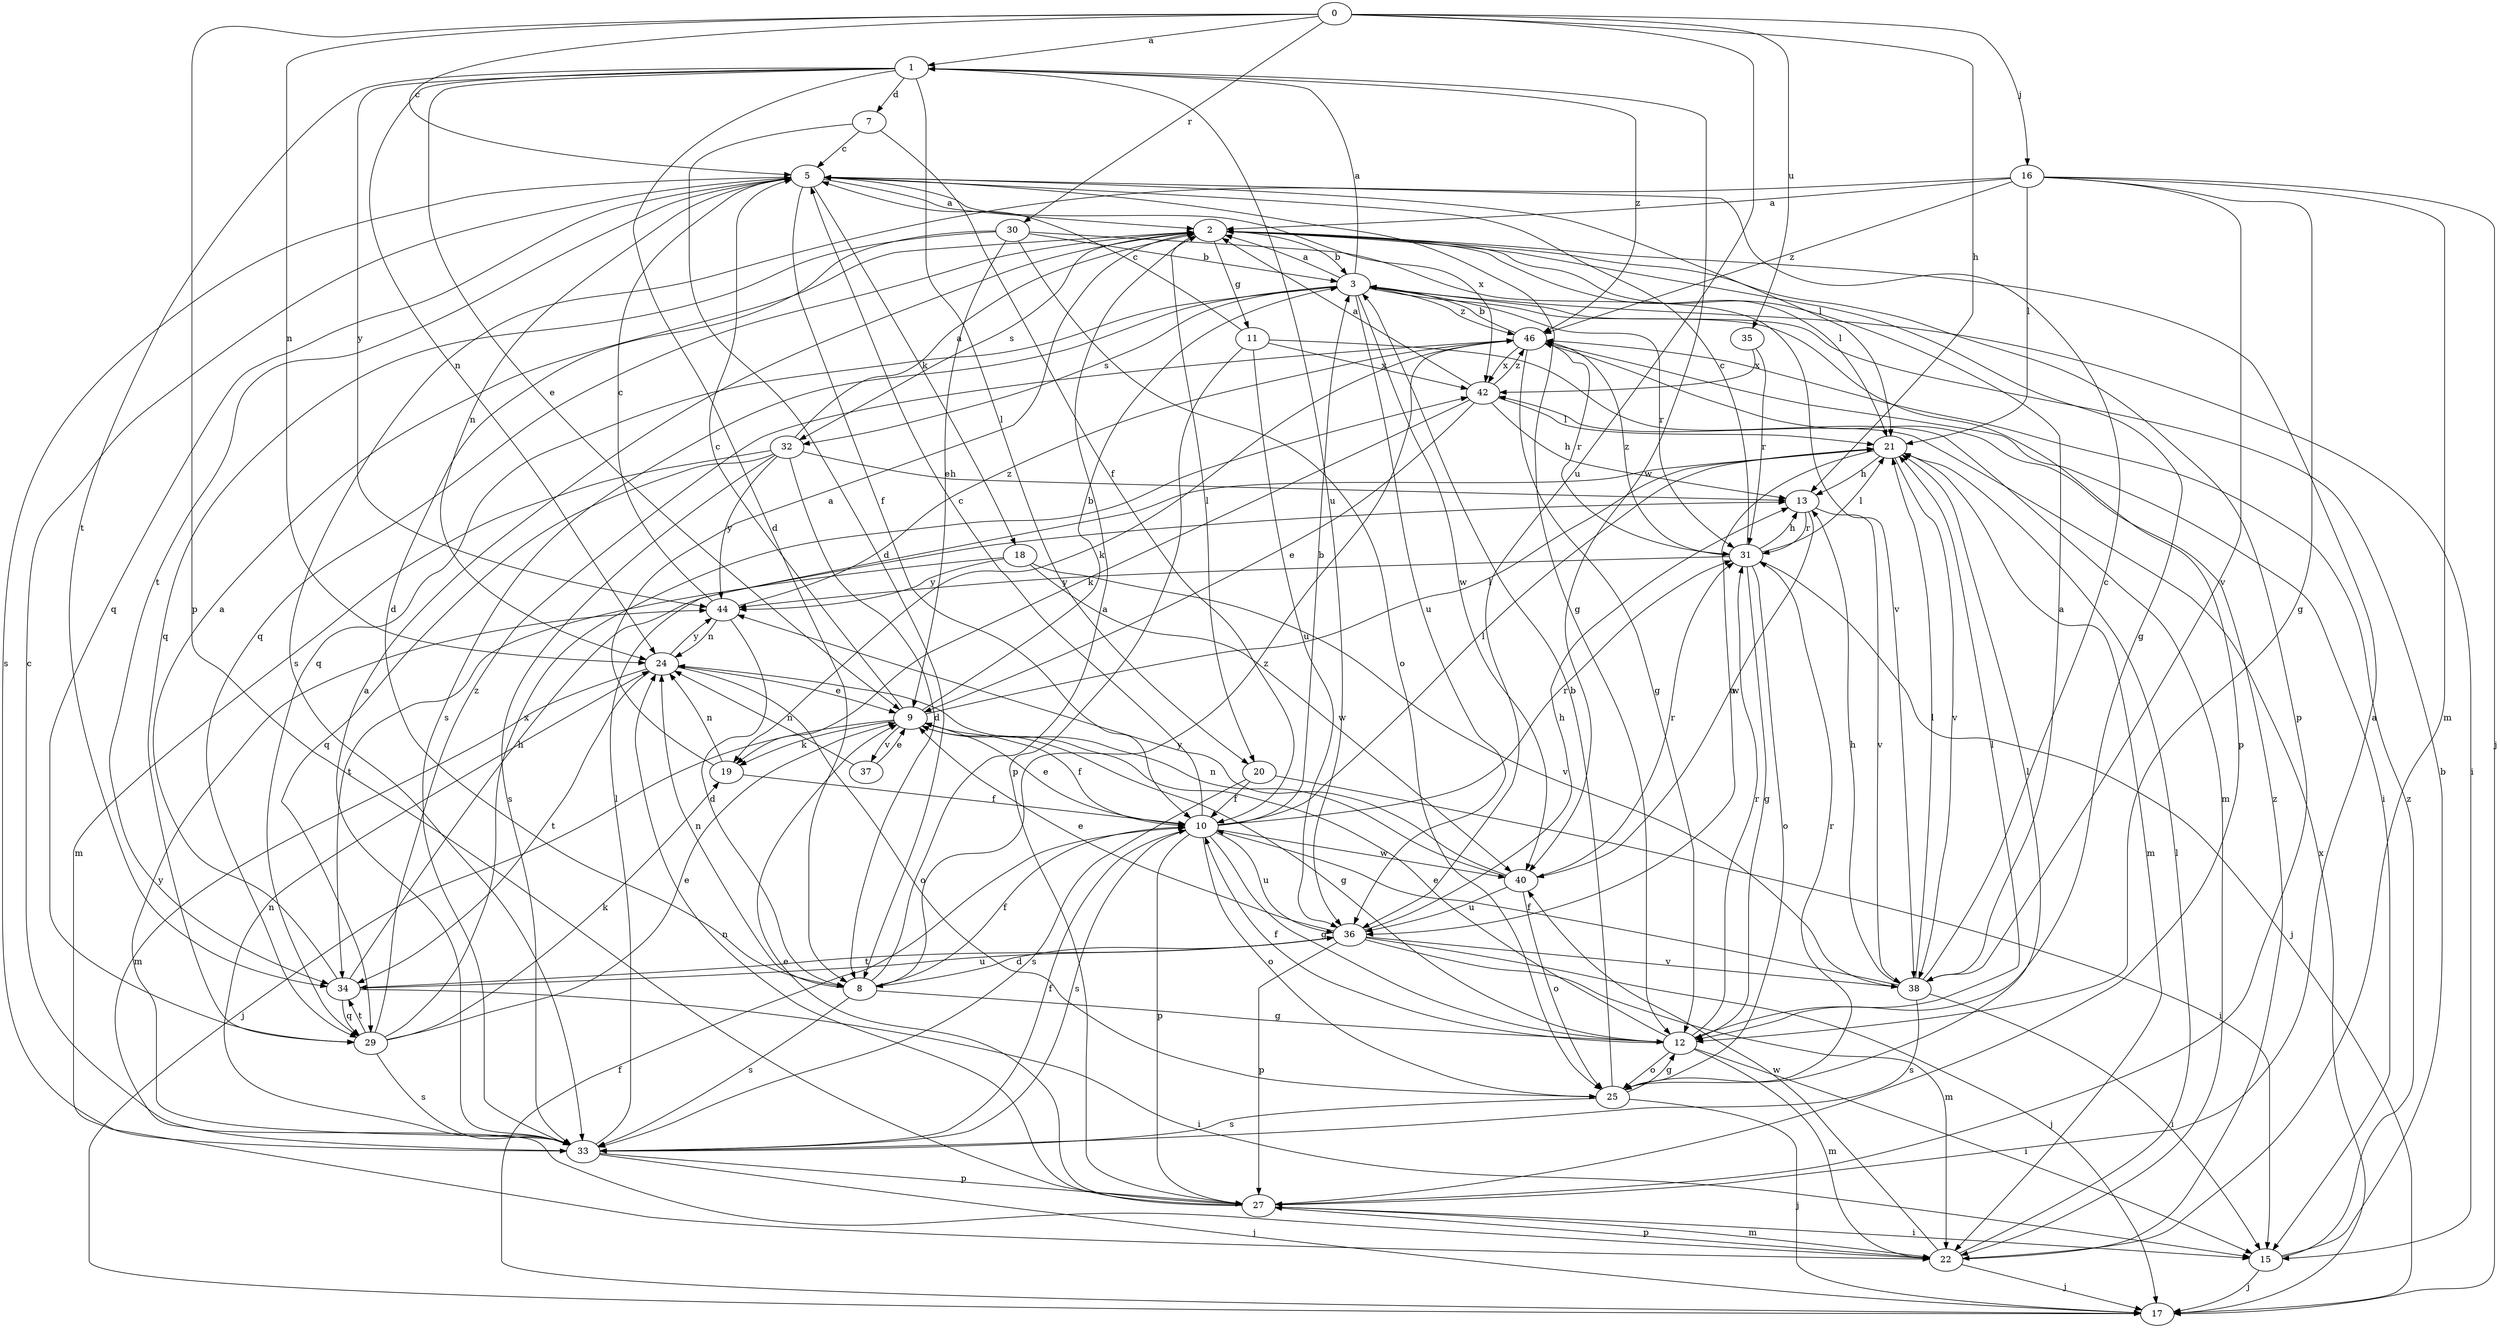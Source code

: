 strict digraph  {
0;
1;
2;
3;
5;
7;
8;
9;
10;
11;
12;
13;
15;
16;
17;
18;
19;
20;
21;
22;
24;
25;
27;
29;
30;
31;
32;
33;
34;
35;
36;
37;
38;
40;
42;
44;
46;
0 -> 1  [label=a];
0 -> 5  [label=c];
0 -> 13  [label=h];
0 -> 16  [label=j];
0 -> 24  [label=n];
0 -> 27  [label=p];
0 -> 30  [label=r];
0 -> 35  [label=u];
0 -> 36  [label=u];
1 -> 7  [label=d];
1 -> 8  [label=d];
1 -> 9  [label=e];
1 -> 20  [label=l];
1 -> 24  [label=n];
1 -> 34  [label=t];
1 -> 36  [label=u];
1 -> 40  [label=w];
1 -> 44  [label=y];
1 -> 46  [label=z];
2 -> 3  [label=b];
2 -> 11  [label=g];
2 -> 12  [label=g];
2 -> 20  [label=l];
2 -> 21  [label=l];
2 -> 27  [label=p];
2 -> 29  [label=q];
2 -> 32  [label=s];
3 -> 1  [label=a];
3 -> 2  [label=a];
3 -> 15  [label=i];
3 -> 27  [label=p];
3 -> 29  [label=q];
3 -> 31  [label=r];
3 -> 32  [label=s];
3 -> 33  [label=s];
3 -> 36  [label=u];
3 -> 40  [label=w];
3 -> 46  [label=z];
5 -> 2  [label=a];
5 -> 10  [label=f];
5 -> 12  [label=g];
5 -> 18  [label=k];
5 -> 21  [label=l];
5 -> 24  [label=n];
5 -> 29  [label=q];
5 -> 33  [label=s];
5 -> 34  [label=t];
5 -> 42  [label=x];
7 -> 5  [label=c];
7 -> 8  [label=d];
7 -> 10  [label=f];
8 -> 2  [label=a];
8 -> 10  [label=f];
8 -> 12  [label=g];
8 -> 24  [label=n];
8 -> 33  [label=s];
8 -> 46  [label=z];
9 -> 3  [label=b];
9 -> 5  [label=c];
9 -> 10  [label=f];
9 -> 12  [label=g];
9 -> 17  [label=j];
9 -> 19  [label=k];
9 -> 21  [label=l];
9 -> 37  [label=v];
10 -> 3  [label=b];
10 -> 5  [label=c];
10 -> 9  [label=e];
10 -> 12  [label=g];
10 -> 21  [label=l];
10 -> 25  [label=o];
10 -> 27  [label=p];
10 -> 31  [label=r];
10 -> 33  [label=s];
10 -> 36  [label=u];
10 -> 40  [label=w];
11 -> 5  [label=c];
11 -> 22  [label=m];
11 -> 27  [label=p];
11 -> 36  [label=u];
11 -> 42  [label=x];
12 -> 9  [label=e];
12 -> 10  [label=f];
12 -> 15  [label=i];
12 -> 21  [label=l];
12 -> 22  [label=m];
12 -> 25  [label=o];
12 -> 31  [label=r];
13 -> 31  [label=r];
13 -> 38  [label=v];
13 -> 40  [label=w];
15 -> 3  [label=b];
15 -> 17  [label=j];
15 -> 46  [label=z];
16 -> 2  [label=a];
16 -> 12  [label=g];
16 -> 17  [label=j];
16 -> 21  [label=l];
16 -> 22  [label=m];
16 -> 33  [label=s];
16 -> 38  [label=v];
16 -> 46  [label=z];
17 -> 10  [label=f];
17 -> 42  [label=x];
18 -> 34  [label=t];
18 -> 38  [label=v];
18 -> 40  [label=w];
18 -> 44  [label=y];
19 -> 2  [label=a];
19 -> 10  [label=f];
19 -> 24  [label=n];
20 -> 10  [label=f];
20 -> 15  [label=i];
20 -> 33  [label=s];
21 -> 13  [label=h];
21 -> 22  [label=m];
21 -> 36  [label=u];
21 -> 38  [label=v];
22 -> 17  [label=j];
22 -> 21  [label=l];
22 -> 27  [label=p];
22 -> 40  [label=w];
22 -> 46  [label=z];
24 -> 9  [label=e];
24 -> 22  [label=m];
24 -> 25  [label=o];
24 -> 34  [label=t];
24 -> 44  [label=y];
25 -> 3  [label=b];
25 -> 12  [label=g];
25 -> 17  [label=j];
25 -> 21  [label=l];
25 -> 31  [label=r];
25 -> 33  [label=s];
27 -> 2  [label=a];
27 -> 9  [label=e];
27 -> 15  [label=i];
27 -> 22  [label=m];
27 -> 24  [label=n];
29 -> 9  [label=e];
29 -> 19  [label=k];
29 -> 33  [label=s];
29 -> 34  [label=t];
29 -> 42  [label=x];
29 -> 46  [label=z];
30 -> 3  [label=b];
30 -> 8  [label=d];
30 -> 9  [label=e];
30 -> 25  [label=o];
30 -> 29  [label=q];
30 -> 38  [label=v];
31 -> 5  [label=c];
31 -> 12  [label=g];
31 -> 13  [label=h];
31 -> 17  [label=j];
31 -> 21  [label=l];
31 -> 25  [label=o];
31 -> 44  [label=y];
31 -> 46  [label=z];
32 -> 2  [label=a];
32 -> 8  [label=d];
32 -> 13  [label=h];
32 -> 22  [label=m];
32 -> 29  [label=q];
32 -> 33  [label=s];
32 -> 44  [label=y];
33 -> 2  [label=a];
33 -> 5  [label=c];
33 -> 10  [label=f];
33 -> 17  [label=j];
33 -> 21  [label=l];
33 -> 24  [label=n];
33 -> 27  [label=p];
33 -> 44  [label=y];
34 -> 2  [label=a];
34 -> 13  [label=h];
34 -> 15  [label=i];
34 -> 29  [label=q];
34 -> 36  [label=u];
35 -> 31  [label=r];
35 -> 42  [label=x];
36 -> 8  [label=d];
36 -> 9  [label=e];
36 -> 13  [label=h];
36 -> 17  [label=j];
36 -> 22  [label=m];
36 -> 27  [label=p];
36 -> 34  [label=t];
36 -> 38  [label=v];
37 -> 9  [label=e];
37 -> 24  [label=n];
38 -> 2  [label=a];
38 -> 5  [label=c];
38 -> 10  [label=f];
38 -> 13  [label=h];
38 -> 15  [label=i];
38 -> 21  [label=l];
38 -> 33  [label=s];
40 -> 24  [label=n];
40 -> 25  [label=o];
40 -> 31  [label=r];
40 -> 36  [label=u];
40 -> 44  [label=y];
42 -> 2  [label=a];
42 -> 9  [label=e];
42 -> 13  [label=h];
42 -> 19  [label=k];
42 -> 21  [label=l];
42 -> 46  [label=z];
44 -> 5  [label=c];
44 -> 8  [label=d];
44 -> 24  [label=n];
44 -> 46  [label=z];
46 -> 3  [label=b];
46 -> 12  [label=g];
46 -> 15  [label=i];
46 -> 19  [label=k];
46 -> 31  [label=r];
46 -> 42  [label=x];
}

